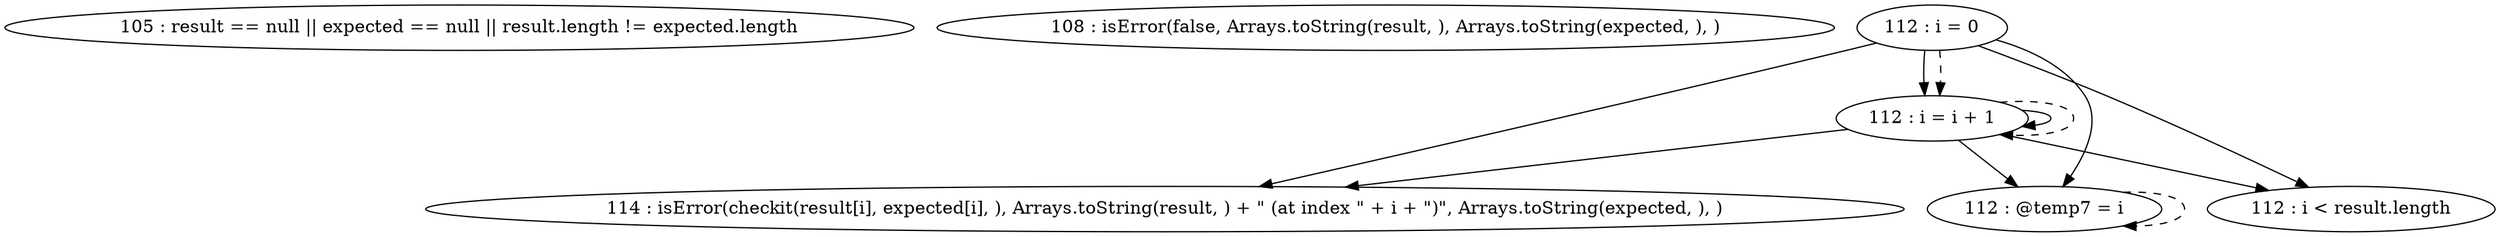 digraph G {
"105 : result == null || expected == null || result.length != expected.length"
"108 : isError(false, Arrays.toString(result, ), Arrays.toString(expected, ), )"
"112 : i = 0"
"112 : i = 0" -> "114 : isError(checkit(result[i], expected[i], ), Arrays.toString(result, ) + \" (at index \" + i + \")\", Arrays.toString(expected, ), )"
"112 : i = 0" -> "112 : i = i + 1"
"112 : i = 0" -> "112 : @temp7 = i"
"112 : i = 0" -> "112 : i < result.length"
"112 : i = 0" -> "112 : i = i + 1" [style=dashed]
"112 : i < result.length"
"114 : isError(checkit(result[i], expected[i], ), Arrays.toString(result, ) + \" (at index \" + i + \")\", Arrays.toString(expected, ), )"
"112 : @temp7 = i"
"112 : @temp7 = i" -> "112 : @temp7 = i" [style=dashed]
"112 : i = i + 1"
"112 : i = i + 1" -> "114 : isError(checkit(result[i], expected[i], ), Arrays.toString(result, ) + \" (at index \" + i + \")\", Arrays.toString(expected, ), )"
"112 : i = i + 1" -> "112 : i = i + 1"
"112 : i = i + 1" -> "112 : @temp7 = i"
"112 : i = i + 1" -> "112 : i < result.length"
"112 : i = i + 1" -> "112 : i = i + 1" [style=dashed]
}
